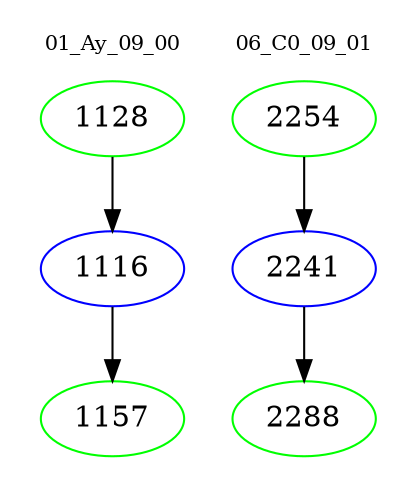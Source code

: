 digraph{
subgraph cluster_0 {
color = white
label = "01_Ay_09_00";
fontsize=10;
T0_1128 [label="1128", color="green"]
T0_1128 -> T0_1116 [color="black"]
T0_1116 [label="1116", color="blue"]
T0_1116 -> T0_1157 [color="black"]
T0_1157 [label="1157", color="green"]
}
subgraph cluster_1 {
color = white
label = "06_C0_09_01";
fontsize=10;
T1_2254 [label="2254", color="green"]
T1_2254 -> T1_2241 [color="black"]
T1_2241 [label="2241", color="blue"]
T1_2241 -> T1_2288 [color="black"]
T1_2288 [label="2288", color="green"]
}
}
